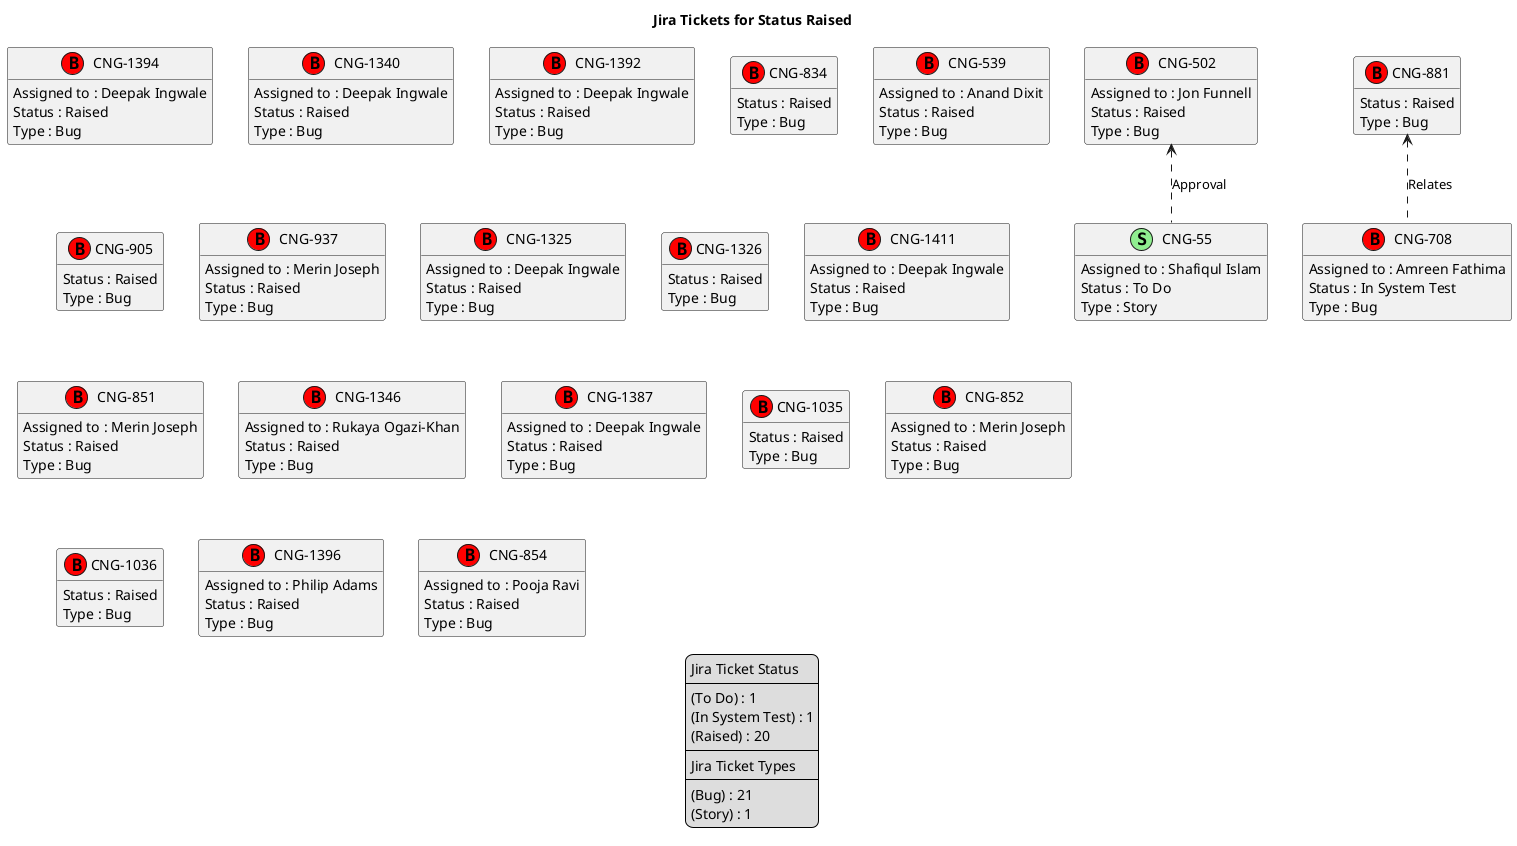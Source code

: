 @startuml
'https://plantuml.com/class-diagram

' GENERATE CLASS DIAGRAM ===========
' Generated at    : Thu Apr 18 11:01:10 CEST 2024

title Jira Tickets for Status Raised
hide empty members

legend
Jira Ticket Status
----
(To Do) : 1
(In System Test) : 1
(Raised) : 20
----
Jira Ticket Types
----
(Bug) : 21
(Story) : 1
end legend


' Tickets =======
class "CNG-1394" << (B,red) >> {
  Assigned to : Deepak Ingwale
  Status : Raised
  Type : Bug
}

class "CNG-1340" << (B,red) >> {
  Assigned to : Deepak Ingwale
  Status : Raised
  Type : Bug
}

class "CNG-1392" << (B,red) >> {
  Assigned to : Deepak Ingwale
  Status : Raised
  Type : Bug
}

class "CNG-55" << (S,lightgreen) >> {
  Assigned to : Shafiqul Islam
  Status : To Do
  Type : Story
}

class "CNG-834" << (B,red) >> {
  Status : Raised
  Type : Bug
}

class "CNG-539" << (B,red) >> {
  Assigned to : Anand Dixit
  Status : Raised
  Type : Bug
}

class "CNG-905" << (B,red) >> {
  Status : Raised
  Type : Bug
}

class "CNG-937" << (B,red) >> {
  Assigned to : Merin Joseph
  Status : Raised
  Type : Bug
}

class "CNG-708" << (B,red) >> {
  Assigned to : Amreen Fathima
  Status : In System Test
  Type : Bug
}

class "CNG-1325" << (B,red) >> {
  Assigned to : Deepak Ingwale
  Status : Raised
  Type : Bug
}

class "CNG-1326" << (B,red) >> {
  Status : Raised
  Type : Bug
}

class "CNG-881" << (B,red) >> {
  Status : Raised
  Type : Bug
}

class "CNG-1411" << (B,red) >> {
  Assigned to : Deepak Ingwale
  Status : Raised
  Type : Bug
}

class "CNG-851" << (B,red) >> {
  Assigned to : Merin Joseph
  Status : Raised
  Type : Bug
}

class "CNG-1346" << (B,red) >> {
  Assigned to : Rukaya Ogazi-Khan
  Status : Raised
  Type : Bug
}

class "CNG-1387" << (B,red) >> {
  Assigned to : Deepak Ingwale
  Status : Raised
  Type : Bug
}

class "CNG-1035" << (B,red) >> {
  Status : Raised
  Type : Bug
}

class "CNG-852" << (B,red) >> {
  Assigned to : Merin Joseph
  Status : Raised
  Type : Bug
}

class "CNG-1036" << (B,red) >> {
  Status : Raised
  Type : Bug
}

class "CNG-1396" << (B,red) >> {
  Assigned to : Philip Adams
  Status : Raised
  Type : Bug
}

class "CNG-854" << (B,red) >> {
  Assigned to : Pooja Ravi
  Status : Raised
  Type : Bug
}

class "CNG-502" << (B,red) >> {
  Assigned to : Jon Funnell
  Status : Raised
  Type : Bug
}



' Links =======
"CNG-881" <.. "CNG-708" : Relates
"CNG-502" <.. "CNG-55" : Approval


@enduml
